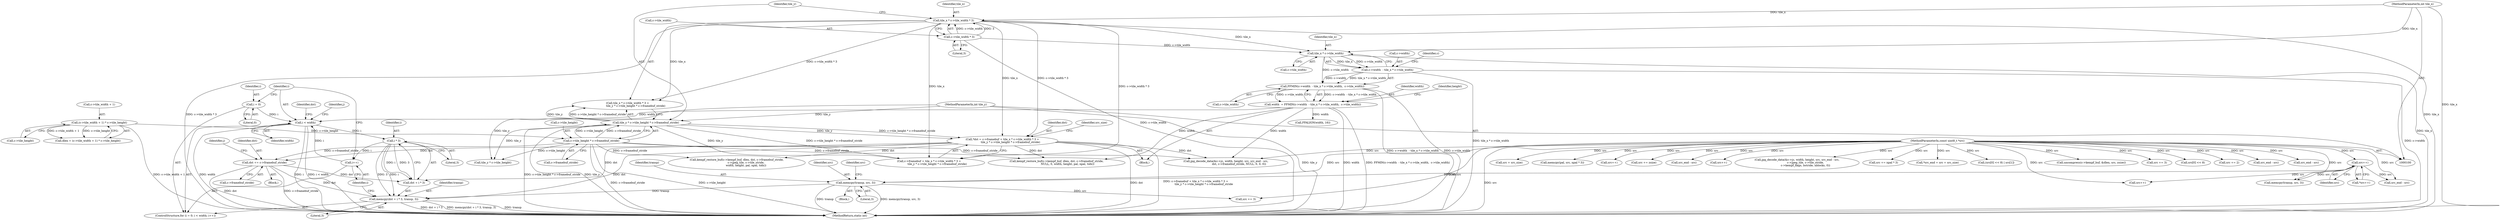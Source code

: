 digraph "0_FFmpeg_2960576378d17d71cc8dccc926352ce568b5eec1@API" {
"1000254" [label="(Call,memcpy(dst + i * 3, transp, 3))"];
"1000148" [label="(Call,*dst = c->framebuf + tile_x * c->tile_width * 3 +\n                   tile_y * c->tile_height * c->framebuf_stride)"];
"1000155" [label="(Call,tile_x * c->tile_width * 3)"];
"1000102" [label="(MethodParameterIn,int tile_x)"];
"1000157" [label="(Call,c->tile_width * 3)"];
"1000162" [label="(Call,tile_y * c->tile_height * c->framebuf_stride)"];
"1000103" [label="(MethodParameterIn,int tile_y)"];
"1000164" [label="(Call,c->tile_height * c->framebuf_stride)"];
"1000131" [label="(Call,(c->tile_width + 1) * c->tile_height)"];
"1000240" [label="(Call,dst += c->framebuf_stride)"];
"1000257" [label="(Call,i * 3)"];
"1000249" [label="(Call,i < width)"];
"1000252" [label="(Call,i++)"];
"1000246" [label="(Call,i = 0)"];
"1000177" [label="(Call,width  = FFMIN(c->width  - tile_x * c->tile_width,  c->tile_width))"];
"1000179" [label="(Call,FFMIN(c->width  - tile_x * c->tile_width,  c->tile_width))"];
"1000180" [label="(Call,c->width  - tile_x * c->tile_width)"];
"1000184" [label="(Call,tile_x * c->tile_width)"];
"1000223" [label="(Call,memcpy(transp, src, 3))"];
"1000210" [label="(Call,src++)"];
"1000104" [label="(MethodParameterIn,const uint8_t *src)"];
"1000177" [label="(Call,width  = FFMIN(c->width  - tile_x * c->tile_width,  c->tile_width))"];
"1000241" [label="(Identifier,dst)"];
"1000254" [label="(Call,memcpy(dst + i * 3, transp, 3))"];
"1000256" [label="(Identifier,dst)"];
"1000163" [label="(Identifier,tile_y)"];
"1000249" [label="(Call,i < width)"];
"1000225" [label="(Identifier,src)"];
"1000543" [label="(Call,kempf_restore_buf(c->kempf_buf, dlen, dst, c->framebuf_stride,\n                      c->jpeg_tile, c->tile_stride,\n                      width, height, pal, npal, tidx))"];
"1000433" [label="(Call,FFALIGN(width, 16))"];
"1000210" [label="(Call,src++)"];
"1000178" [label="(Identifier,width)"];
"1000199" [label="(Call,tile_y * c->tile_height)"];
"1000246" [label="(Call,i = 0)"];
"1000129" [label="(Call,dlen = (c->tile_width + 1) * c->tile_height)"];
"1000137" [label="(Call,c->tile_height)"];
"1000149" [label="(Identifier,dst)"];
"1000123" [label="(Call,src + src_size)"];
"1000157" [label="(Call,c->tile_width * 3)"];
"1000161" [label="(Literal,3)"];
"1000228" [label="(Identifier,src)"];
"1000132" [label="(Call,c->tile_width + 1)"];
"1000259" [label="(Literal,3)"];
"1000309" [label="(Call,memcpy(pal, src, npal * 3))"];
"1000257" [label="(Call,i * 3)"];
"1000424" [label="(Call,src++)"];
"1000271" [label="(Call,jpg_decode_data(&c->jc, width, height, src, src_end - src,\n                               dst, c->framebuf_stride, NULL, 0, 0, 0))"];
"1000394" [label="(Call,src += zsize)"];
"1000242" [label="(Call,c->framebuf_stride)"];
"1000245" [label="(ControlStructure,for (i = 0; i < width; i++))"];
"1000179" [label="(Call,FFMIN(c->width  - tile_x * c->tile_width,  c->tile_width))"];
"1000227" [label="(Call,src += 3)"];
"1000180" [label="(Call,c->width  - tile_x * c->tile_width)"];
"1000173" [label="(Identifier,src_size)"];
"1000352" [label="(Call,src_end - src)"];
"1000226" [label="(Literal,3)"];
"1000131" [label="(Call,(c->tile_width + 1) * c->tile_height)"];
"1000190" [label="(Identifier,c)"];
"1000261" [label="(Literal,3)"];
"1000162" [label="(Call,tile_y * c->tile_height * c->framebuf_stride)"];
"1000102" [label="(MethodParameterIn,int tile_x)"];
"1000247" [label="(Identifier,i)"];
"1000475" [label="(Call,src++)"];
"1000184" [label="(Call,tile_x * c->tile_width)"];
"1000250" [label="(Identifier,i)"];
"1000106" [label="(Block,)"];
"1000260" [label="(Identifier,transp)"];
"1000251" [label="(Identifier,width)"];
"1000148" [label="(Call,*dst = c->framebuf + tile_x * c->tile_width * 3 +\n                   tile_y * c->tile_height * c->framebuf_stride)"];
"1000565" [label="(MethodReturn,static int)"];
"1000158" [label="(Call,c->tile_width)"];
"1000520" [label="(Call,jpg_decode_data(&c->jc, width, height, src, src_end - src,\n                    c->jpeg_tile, c->tile_stride,\n                    c->kempf_flags, bstride, nblocks, 0))"];
"1000154" [label="(Call,tile_x * c->tile_width * 3 +\n                   tile_y * c->tile_height * c->framebuf_stride)"];
"1000103" [label="(MethodParameterIn,int tile_y)"];
"1000186" [label="(Call,c->tile_width)"];
"1000315" [label="(Call,src += npal * 3)"];
"1000193" [label="(Identifier,height)"];
"1000306" [label="(Call,src++)"];
"1000121" [label="(Call,*src_end = src + src_size)"];
"1000295" [label="(Call,memcpy(transp, src, 3))"];
"1000185" [label="(Identifier,tile_x)"];
"1000360" [label="(Call,(src[0] << 8) | src[1])"];
"1000155" [label="(Call,tile_x * c->tile_width * 3)"];
"1000382" [label="(Call,uncompress(c->kempf_buf, &dlen, src, zsize))"];
"1000189" [label="(Call,c->tile_width)"];
"1000168" [label="(Call,c->framebuf_stride)"];
"1000258" [label="(Identifier,i)"];
"1000165" [label="(Call,c->tile_height)"];
"1000164" [label="(Call,c->tile_height * c->framebuf_stride)"];
"1000299" [label="(Call,src += 3)"];
"1000223" [label="(Call,memcpy(transp, src, 3))"];
"1000237" [label="(Block,)"];
"1000235" [label="(Identifier,j)"];
"1000248" [label="(Literal,0)"];
"1000252" [label="(Call,i++)"];
"1000361" [label="(Call,src[0] << 8)"];
"1000279" [label="(Call,src_end - src)"];
"1000224" [label="(Identifier,transp)"];
"1000221" [label="(Block,)"];
"1000209" [label="(Call,*src++)"];
"1000369" [label="(Call,src += 2)"];
"1000181" [label="(Call,c->width)"];
"1000150" [label="(Call,c->framebuf + tile_x * c->tile_width * 3 +\n                   tile_y * c->tile_height * c->framebuf_stride)"];
"1000253" [label="(Identifier,i)"];
"1000374" [label="(Call,src_end - src)"];
"1000240" [label="(Call,dst += c->framebuf_stride)"];
"1000402" [label="(Call,kempf_restore_buf(c->kempf_buf, dlen, dst, c->framebuf_stride,\n                          NULL, 0, width, height, pal, npal, tidx))"];
"1000104" [label="(MethodParameterIn,const uint8_t *src)"];
"1000156" [label="(Identifier,tile_x)"];
"1000528" [label="(Call,src_end - src)"];
"1000255" [label="(Call,dst + i * 3)"];
"1000211" [label="(Identifier,src)"];
"1000239" [label="(Identifier,j)"];
"1000254" -> "1000245"  [label="AST: "];
"1000254" -> "1000261"  [label="CFG: "];
"1000255" -> "1000254"  [label="AST: "];
"1000260" -> "1000254"  [label="AST: "];
"1000261" -> "1000254"  [label="AST: "];
"1000253" -> "1000254"  [label="CFG: "];
"1000254" -> "1000565"  [label="DDG: transp"];
"1000254" -> "1000565"  [label="DDG: dst + i * 3"];
"1000254" -> "1000565"  [label="DDG: memcpy(dst + i * 3, transp, 3)"];
"1000148" -> "1000254"  [label="DDG: dst"];
"1000240" -> "1000254"  [label="DDG: dst"];
"1000257" -> "1000254"  [label="DDG: i"];
"1000257" -> "1000254"  [label="DDG: 3"];
"1000223" -> "1000254"  [label="DDG: transp"];
"1000148" -> "1000106"  [label="AST: "];
"1000148" -> "1000150"  [label="CFG: "];
"1000149" -> "1000148"  [label="AST: "];
"1000150" -> "1000148"  [label="AST: "];
"1000173" -> "1000148"  [label="CFG: "];
"1000148" -> "1000565"  [label="DDG: dst"];
"1000148" -> "1000565"  [label="DDG: c->framebuf + tile_x * c->tile_width * 3 +\n                   tile_y * c->tile_height * c->framebuf_stride"];
"1000155" -> "1000148"  [label="DDG: tile_x"];
"1000155" -> "1000148"  [label="DDG: c->tile_width * 3"];
"1000162" -> "1000148"  [label="DDG: tile_y"];
"1000162" -> "1000148"  [label="DDG: c->tile_height * c->framebuf_stride"];
"1000148" -> "1000240"  [label="DDG: dst"];
"1000148" -> "1000255"  [label="DDG: dst"];
"1000148" -> "1000271"  [label="DDG: dst"];
"1000148" -> "1000402"  [label="DDG: dst"];
"1000148" -> "1000543"  [label="DDG: dst"];
"1000155" -> "1000154"  [label="AST: "];
"1000155" -> "1000157"  [label="CFG: "];
"1000156" -> "1000155"  [label="AST: "];
"1000157" -> "1000155"  [label="AST: "];
"1000163" -> "1000155"  [label="CFG: "];
"1000155" -> "1000565"  [label="DDG: c->tile_width * 3"];
"1000155" -> "1000565"  [label="DDG: tile_x"];
"1000155" -> "1000150"  [label="DDG: tile_x"];
"1000155" -> "1000150"  [label="DDG: c->tile_width * 3"];
"1000155" -> "1000154"  [label="DDG: tile_x"];
"1000155" -> "1000154"  [label="DDG: c->tile_width * 3"];
"1000102" -> "1000155"  [label="DDG: tile_x"];
"1000157" -> "1000155"  [label="DDG: c->tile_width"];
"1000157" -> "1000155"  [label="DDG: 3"];
"1000155" -> "1000184"  [label="DDG: tile_x"];
"1000102" -> "1000100"  [label="AST: "];
"1000102" -> "1000565"  [label="DDG: tile_x"];
"1000102" -> "1000184"  [label="DDG: tile_x"];
"1000157" -> "1000161"  [label="CFG: "];
"1000158" -> "1000157"  [label="AST: "];
"1000161" -> "1000157"  [label="AST: "];
"1000157" -> "1000565"  [label="DDG: c->tile_width"];
"1000157" -> "1000184"  [label="DDG: c->tile_width"];
"1000162" -> "1000154"  [label="AST: "];
"1000162" -> "1000164"  [label="CFG: "];
"1000163" -> "1000162"  [label="AST: "];
"1000164" -> "1000162"  [label="AST: "];
"1000154" -> "1000162"  [label="CFG: "];
"1000162" -> "1000565"  [label="DDG: c->tile_height * c->framebuf_stride"];
"1000162" -> "1000565"  [label="DDG: tile_y"];
"1000162" -> "1000150"  [label="DDG: tile_y"];
"1000162" -> "1000150"  [label="DDG: c->tile_height * c->framebuf_stride"];
"1000162" -> "1000154"  [label="DDG: tile_y"];
"1000162" -> "1000154"  [label="DDG: c->tile_height * c->framebuf_stride"];
"1000103" -> "1000162"  [label="DDG: tile_y"];
"1000164" -> "1000162"  [label="DDG: c->tile_height"];
"1000164" -> "1000162"  [label="DDG: c->framebuf_stride"];
"1000162" -> "1000199"  [label="DDG: tile_y"];
"1000103" -> "1000100"  [label="AST: "];
"1000103" -> "1000565"  [label="DDG: tile_y"];
"1000103" -> "1000199"  [label="DDG: tile_y"];
"1000164" -> "1000168"  [label="CFG: "];
"1000165" -> "1000164"  [label="AST: "];
"1000168" -> "1000164"  [label="AST: "];
"1000164" -> "1000565"  [label="DDG: c->framebuf_stride"];
"1000164" -> "1000565"  [label="DDG: c->tile_height"];
"1000131" -> "1000164"  [label="DDG: c->tile_height"];
"1000164" -> "1000199"  [label="DDG: c->tile_height"];
"1000164" -> "1000240"  [label="DDG: c->framebuf_stride"];
"1000164" -> "1000271"  [label="DDG: c->framebuf_stride"];
"1000164" -> "1000402"  [label="DDG: c->framebuf_stride"];
"1000164" -> "1000543"  [label="DDG: c->framebuf_stride"];
"1000131" -> "1000129"  [label="AST: "];
"1000131" -> "1000137"  [label="CFG: "];
"1000132" -> "1000131"  [label="AST: "];
"1000137" -> "1000131"  [label="AST: "];
"1000129" -> "1000131"  [label="CFG: "];
"1000131" -> "1000565"  [label="DDG: c->tile_width + 1"];
"1000131" -> "1000129"  [label="DDG: c->tile_width + 1"];
"1000131" -> "1000129"  [label="DDG: c->tile_height"];
"1000240" -> "1000237"  [label="AST: "];
"1000240" -> "1000242"  [label="CFG: "];
"1000241" -> "1000240"  [label="AST: "];
"1000242" -> "1000240"  [label="AST: "];
"1000235" -> "1000240"  [label="CFG: "];
"1000240" -> "1000565"  [label="DDG: c->framebuf_stride"];
"1000240" -> "1000565"  [label="DDG: dst"];
"1000240" -> "1000255"  [label="DDG: dst"];
"1000257" -> "1000255"  [label="AST: "];
"1000257" -> "1000259"  [label="CFG: "];
"1000258" -> "1000257"  [label="AST: "];
"1000259" -> "1000257"  [label="AST: "];
"1000255" -> "1000257"  [label="CFG: "];
"1000257" -> "1000252"  [label="DDG: i"];
"1000257" -> "1000255"  [label="DDG: i"];
"1000257" -> "1000255"  [label="DDG: 3"];
"1000249" -> "1000257"  [label="DDG: i"];
"1000249" -> "1000245"  [label="AST: "];
"1000249" -> "1000251"  [label="CFG: "];
"1000250" -> "1000249"  [label="AST: "];
"1000251" -> "1000249"  [label="AST: "];
"1000256" -> "1000249"  [label="CFG: "];
"1000239" -> "1000249"  [label="CFG: "];
"1000249" -> "1000565"  [label="DDG: width"];
"1000249" -> "1000565"  [label="DDG: i"];
"1000249" -> "1000565"  [label="DDG: i < width"];
"1000252" -> "1000249"  [label="DDG: i"];
"1000246" -> "1000249"  [label="DDG: i"];
"1000177" -> "1000249"  [label="DDG: width"];
"1000252" -> "1000245"  [label="AST: "];
"1000252" -> "1000253"  [label="CFG: "];
"1000253" -> "1000252"  [label="AST: "];
"1000250" -> "1000252"  [label="CFG: "];
"1000246" -> "1000245"  [label="AST: "];
"1000246" -> "1000248"  [label="CFG: "];
"1000247" -> "1000246"  [label="AST: "];
"1000248" -> "1000246"  [label="AST: "];
"1000250" -> "1000246"  [label="CFG: "];
"1000177" -> "1000106"  [label="AST: "];
"1000177" -> "1000179"  [label="CFG: "];
"1000178" -> "1000177"  [label="AST: "];
"1000179" -> "1000177"  [label="AST: "];
"1000193" -> "1000177"  [label="CFG: "];
"1000177" -> "1000565"  [label="DDG: width"];
"1000177" -> "1000565"  [label="DDG: FFMIN(c->width  - tile_x * c->tile_width,  c->tile_width)"];
"1000179" -> "1000177"  [label="DDG: c->width  - tile_x * c->tile_width"];
"1000179" -> "1000177"  [label="DDG: c->tile_width"];
"1000177" -> "1000271"  [label="DDG: width"];
"1000177" -> "1000402"  [label="DDG: width"];
"1000177" -> "1000433"  [label="DDG: width"];
"1000179" -> "1000189"  [label="CFG: "];
"1000180" -> "1000179"  [label="AST: "];
"1000189" -> "1000179"  [label="AST: "];
"1000179" -> "1000565"  [label="DDG: c->tile_width"];
"1000179" -> "1000565"  [label="DDG: c->width  - tile_x * c->tile_width"];
"1000180" -> "1000179"  [label="DDG: c->width"];
"1000180" -> "1000179"  [label="DDG: tile_x * c->tile_width"];
"1000184" -> "1000179"  [label="DDG: c->tile_width"];
"1000180" -> "1000184"  [label="CFG: "];
"1000181" -> "1000180"  [label="AST: "];
"1000184" -> "1000180"  [label="AST: "];
"1000190" -> "1000180"  [label="CFG: "];
"1000180" -> "1000565"  [label="DDG: tile_x * c->tile_width"];
"1000180" -> "1000565"  [label="DDG: c->width"];
"1000184" -> "1000180"  [label="DDG: tile_x"];
"1000184" -> "1000180"  [label="DDG: c->tile_width"];
"1000184" -> "1000186"  [label="CFG: "];
"1000185" -> "1000184"  [label="AST: "];
"1000186" -> "1000184"  [label="AST: "];
"1000184" -> "1000565"  [label="DDG: tile_x"];
"1000223" -> "1000221"  [label="AST: "];
"1000223" -> "1000226"  [label="CFG: "];
"1000224" -> "1000223"  [label="AST: "];
"1000225" -> "1000223"  [label="AST: "];
"1000226" -> "1000223"  [label="AST: "];
"1000228" -> "1000223"  [label="CFG: "];
"1000223" -> "1000565"  [label="DDG: memcpy(transp, src, 3)"];
"1000223" -> "1000565"  [label="DDG: transp"];
"1000210" -> "1000223"  [label="DDG: src"];
"1000104" -> "1000223"  [label="DDG: src"];
"1000223" -> "1000227"  [label="DDG: src"];
"1000210" -> "1000209"  [label="AST: "];
"1000210" -> "1000211"  [label="CFG: "];
"1000211" -> "1000210"  [label="AST: "];
"1000209" -> "1000210"  [label="CFG: "];
"1000104" -> "1000210"  [label="DDG: src"];
"1000210" -> "1000279"  [label="DDG: src"];
"1000210" -> "1000295"  [label="DDG: src"];
"1000210" -> "1000306"  [label="DDG: src"];
"1000104" -> "1000100"  [label="AST: "];
"1000104" -> "1000565"  [label="DDG: src"];
"1000104" -> "1000121"  [label="DDG: src"];
"1000104" -> "1000123"  [label="DDG: src"];
"1000104" -> "1000227"  [label="DDG: src"];
"1000104" -> "1000271"  [label="DDG: src"];
"1000104" -> "1000279"  [label="DDG: src"];
"1000104" -> "1000295"  [label="DDG: src"];
"1000104" -> "1000299"  [label="DDG: src"];
"1000104" -> "1000306"  [label="DDG: src"];
"1000104" -> "1000309"  [label="DDG: src"];
"1000104" -> "1000315"  [label="DDG: src"];
"1000104" -> "1000352"  [label="DDG: src"];
"1000104" -> "1000361"  [label="DDG: src"];
"1000104" -> "1000360"  [label="DDG: src"];
"1000104" -> "1000369"  [label="DDG: src"];
"1000104" -> "1000374"  [label="DDG: src"];
"1000104" -> "1000382"  [label="DDG: src"];
"1000104" -> "1000394"  [label="DDG: src"];
"1000104" -> "1000424"  [label="DDG: src"];
"1000104" -> "1000475"  [label="DDG: src"];
"1000104" -> "1000520"  [label="DDG: src"];
"1000104" -> "1000528"  [label="DDG: src"];
}

